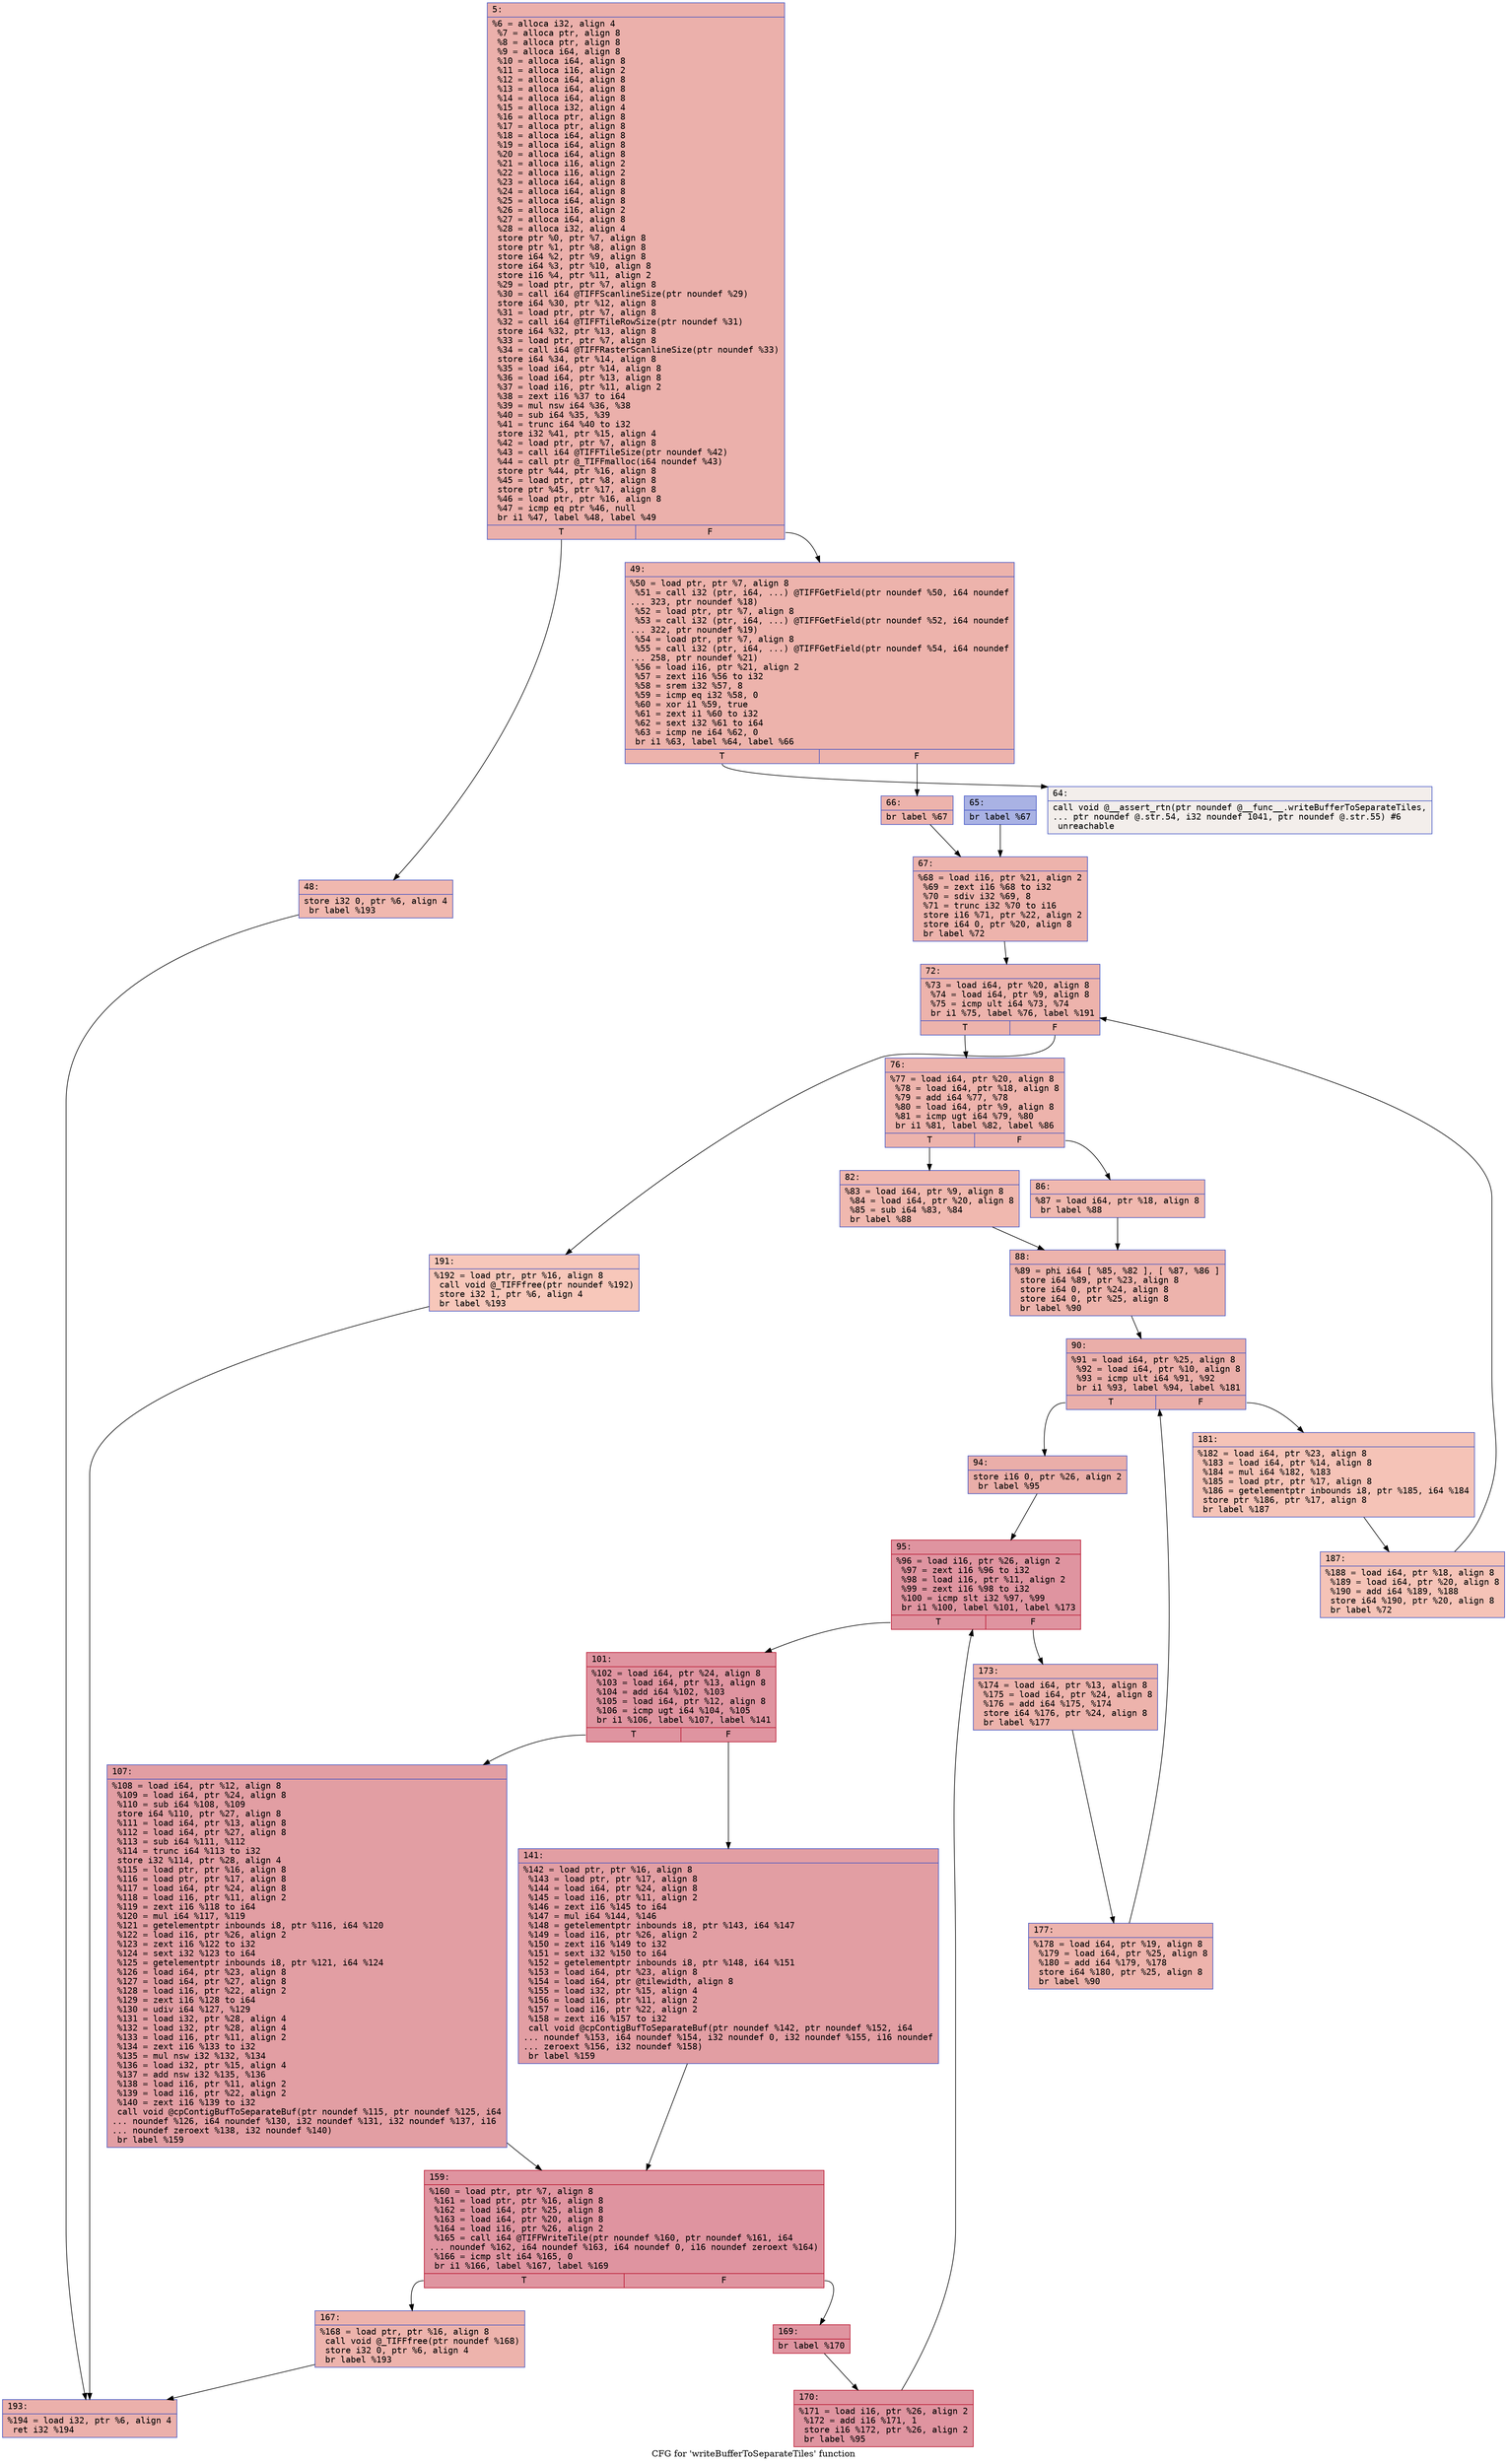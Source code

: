 digraph "CFG for 'writeBufferToSeparateTiles' function" {
	label="CFG for 'writeBufferToSeparateTiles' function";

	Node0x600001c4afd0 [shape=record,color="#3d50c3ff", style=filled, fillcolor="#d24b4070" fontname="Courier",label="{5:\l|  %6 = alloca i32, align 4\l  %7 = alloca ptr, align 8\l  %8 = alloca ptr, align 8\l  %9 = alloca i64, align 8\l  %10 = alloca i64, align 8\l  %11 = alloca i16, align 2\l  %12 = alloca i64, align 8\l  %13 = alloca i64, align 8\l  %14 = alloca i64, align 8\l  %15 = alloca i32, align 4\l  %16 = alloca ptr, align 8\l  %17 = alloca ptr, align 8\l  %18 = alloca i64, align 8\l  %19 = alloca i64, align 8\l  %20 = alloca i64, align 8\l  %21 = alloca i16, align 2\l  %22 = alloca i16, align 2\l  %23 = alloca i64, align 8\l  %24 = alloca i64, align 8\l  %25 = alloca i64, align 8\l  %26 = alloca i16, align 2\l  %27 = alloca i64, align 8\l  %28 = alloca i32, align 4\l  store ptr %0, ptr %7, align 8\l  store ptr %1, ptr %8, align 8\l  store i64 %2, ptr %9, align 8\l  store i64 %3, ptr %10, align 8\l  store i16 %4, ptr %11, align 2\l  %29 = load ptr, ptr %7, align 8\l  %30 = call i64 @TIFFScanlineSize(ptr noundef %29)\l  store i64 %30, ptr %12, align 8\l  %31 = load ptr, ptr %7, align 8\l  %32 = call i64 @TIFFTileRowSize(ptr noundef %31)\l  store i64 %32, ptr %13, align 8\l  %33 = load ptr, ptr %7, align 8\l  %34 = call i64 @TIFFRasterScanlineSize(ptr noundef %33)\l  store i64 %34, ptr %14, align 8\l  %35 = load i64, ptr %14, align 8\l  %36 = load i64, ptr %13, align 8\l  %37 = load i16, ptr %11, align 2\l  %38 = zext i16 %37 to i64\l  %39 = mul nsw i64 %36, %38\l  %40 = sub i64 %35, %39\l  %41 = trunc i64 %40 to i32\l  store i32 %41, ptr %15, align 4\l  %42 = load ptr, ptr %7, align 8\l  %43 = call i64 @TIFFTileSize(ptr noundef %42)\l  %44 = call ptr @_TIFFmalloc(i64 noundef %43)\l  store ptr %44, ptr %16, align 8\l  %45 = load ptr, ptr %8, align 8\l  store ptr %45, ptr %17, align 8\l  %46 = load ptr, ptr %16, align 8\l  %47 = icmp eq ptr %46, null\l  br i1 %47, label %48, label %49\l|{<s0>T|<s1>F}}"];
	Node0x600001c4afd0:s0 -> Node0x600001c4b020[tooltip="5 -> 48\nProbability 37.50%" ];
	Node0x600001c4afd0:s1 -> Node0x600001c4b070[tooltip="5 -> 49\nProbability 62.50%" ];
	Node0x600001c4b020 [shape=record,color="#3d50c3ff", style=filled, fillcolor="#dc5d4a70" fontname="Courier",label="{48:\l|  store i32 0, ptr %6, align 4\l  br label %193\l}"];
	Node0x600001c4b020 -> Node0x600001c4b840[tooltip="48 -> 193\nProbability 100.00%" ];
	Node0x600001c4b070 [shape=record,color="#3d50c3ff", style=filled, fillcolor="#d6524470" fontname="Courier",label="{49:\l|  %50 = load ptr, ptr %7, align 8\l  %51 = call i32 (ptr, i64, ...) @TIFFGetField(ptr noundef %50, i64 noundef\l... 323, ptr noundef %18)\l  %52 = load ptr, ptr %7, align 8\l  %53 = call i32 (ptr, i64, ...) @TIFFGetField(ptr noundef %52, i64 noundef\l... 322, ptr noundef %19)\l  %54 = load ptr, ptr %7, align 8\l  %55 = call i32 (ptr, i64, ...) @TIFFGetField(ptr noundef %54, i64 noundef\l... 258, ptr noundef %21)\l  %56 = load i16, ptr %21, align 2\l  %57 = zext i16 %56 to i32\l  %58 = srem i32 %57, 8\l  %59 = icmp eq i32 %58, 0\l  %60 = xor i1 %59, true\l  %61 = zext i1 %60 to i32\l  %62 = sext i32 %61 to i64\l  %63 = icmp ne i64 %62, 0\l  br i1 %63, label %64, label %66\l|{<s0>T|<s1>F}}"];
	Node0x600001c4b070:s0 -> Node0x600001c4b0c0[tooltip="49 -> 64\nProbability 0.00%" ];
	Node0x600001c4b070:s1 -> Node0x600001c4b160[tooltip="49 -> 66\nProbability 100.00%" ];
	Node0x600001c4b0c0 [shape=record,color="#3d50c3ff", style=filled, fillcolor="#e5d8d170" fontname="Courier",label="{64:\l|  call void @__assert_rtn(ptr noundef @__func__.writeBufferToSeparateTiles,\l... ptr noundef @.str.54, i32 noundef 1041, ptr noundef @.str.55) #6\l  unreachable\l}"];
	Node0x600001c4b110 [shape=record,color="#3d50c3ff", style=filled, fillcolor="#3d50c370" fontname="Courier",label="{65:\l|  br label %67\l}"];
	Node0x600001c4b110 -> Node0x600001c4b1b0[tooltip="65 -> 67\nProbability 100.00%" ];
	Node0x600001c4b160 [shape=record,color="#3d50c3ff", style=filled, fillcolor="#d6524470" fontname="Courier",label="{66:\l|  br label %67\l}"];
	Node0x600001c4b160 -> Node0x600001c4b1b0[tooltip="66 -> 67\nProbability 100.00%" ];
	Node0x600001c4b1b0 [shape=record,color="#3d50c3ff", style=filled, fillcolor="#d6524470" fontname="Courier",label="{67:\l|  %68 = load i16, ptr %21, align 2\l  %69 = zext i16 %68 to i32\l  %70 = sdiv i32 %69, 8\l  %71 = trunc i32 %70 to i16\l  store i16 %71, ptr %22, align 2\l  store i64 0, ptr %20, align 8\l  br label %72\l}"];
	Node0x600001c4b1b0 -> Node0x600001c4b200[tooltip="67 -> 72\nProbability 100.00%" ];
	Node0x600001c4b200 [shape=record,color="#3d50c3ff", style=filled, fillcolor="#d6524470" fontname="Courier",label="{72:\l|  %73 = load i64, ptr %20, align 8\l  %74 = load i64, ptr %9, align 8\l  %75 = icmp ult i64 %73, %74\l  br i1 %75, label %76, label %191\l|{<s0>T|<s1>F}}"];
	Node0x600001c4b200:s0 -> Node0x600001c4b250[tooltip="72 -> 76\nProbability 96.88%" ];
	Node0x600001c4b200:s1 -> Node0x600001c4b7f0[tooltip="72 -> 191\nProbability 3.12%" ];
	Node0x600001c4b250 [shape=record,color="#3d50c3ff", style=filled, fillcolor="#d6524470" fontname="Courier",label="{76:\l|  %77 = load i64, ptr %20, align 8\l  %78 = load i64, ptr %18, align 8\l  %79 = add i64 %77, %78\l  %80 = load i64, ptr %9, align 8\l  %81 = icmp ugt i64 %79, %80\l  br i1 %81, label %82, label %86\l|{<s0>T|<s1>F}}"];
	Node0x600001c4b250:s0 -> Node0x600001c4b2a0[tooltip="76 -> 82\nProbability 50.00%" ];
	Node0x600001c4b250:s1 -> Node0x600001c4b2f0[tooltip="76 -> 86\nProbability 50.00%" ];
	Node0x600001c4b2a0 [shape=record,color="#3d50c3ff", style=filled, fillcolor="#dc5d4a70" fontname="Courier",label="{82:\l|  %83 = load i64, ptr %9, align 8\l  %84 = load i64, ptr %20, align 8\l  %85 = sub i64 %83, %84\l  br label %88\l}"];
	Node0x600001c4b2a0 -> Node0x600001c4b340[tooltip="82 -> 88\nProbability 100.00%" ];
	Node0x600001c4b2f0 [shape=record,color="#3d50c3ff", style=filled, fillcolor="#dc5d4a70" fontname="Courier",label="{86:\l|  %87 = load i64, ptr %18, align 8\l  br label %88\l}"];
	Node0x600001c4b2f0 -> Node0x600001c4b340[tooltip="86 -> 88\nProbability 100.00%" ];
	Node0x600001c4b340 [shape=record,color="#3d50c3ff", style=filled, fillcolor="#d6524470" fontname="Courier",label="{88:\l|  %89 = phi i64 [ %85, %82 ], [ %87, %86 ]\l  store i64 %89, ptr %23, align 8\l  store i64 0, ptr %24, align 8\l  store i64 0, ptr %25, align 8\l  br label %90\l}"];
	Node0x600001c4b340 -> Node0x600001c4b390[tooltip="88 -> 90\nProbability 100.00%" ];
	Node0x600001c4b390 [shape=record,color="#3d50c3ff", style=filled, fillcolor="#d0473d70" fontname="Courier",label="{90:\l|  %91 = load i64, ptr %25, align 8\l  %92 = load i64, ptr %10, align 8\l  %93 = icmp ult i64 %91, %92\l  br i1 %93, label %94, label %181\l|{<s0>T|<s1>F}}"];
	Node0x600001c4b390:s0 -> Node0x600001c4b3e0[tooltip="90 -> 94\nProbability 96.88%" ];
	Node0x600001c4b390:s1 -> Node0x600001c4b750[tooltip="90 -> 181\nProbability 3.12%" ];
	Node0x600001c4b3e0 [shape=record,color="#3d50c3ff", style=filled, fillcolor="#d0473d70" fontname="Courier",label="{94:\l|  store i16 0, ptr %26, align 2\l  br label %95\l}"];
	Node0x600001c4b3e0 -> Node0x600001c4b430[tooltip="94 -> 95\nProbability 100.00%" ];
	Node0x600001c4b430 [shape=record,color="#b70d28ff", style=filled, fillcolor="#b70d2870" fontname="Courier",label="{95:\l|  %96 = load i16, ptr %26, align 2\l  %97 = zext i16 %96 to i32\l  %98 = load i16, ptr %11, align 2\l  %99 = zext i16 %98 to i32\l  %100 = icmp slt i32 %97, %99\l  br i1 %100, label %101, label %173\l|{<s0>T|<s1>F}}"];
	Node0x600001c4b430:s0 -> Node0x600001c4b480[tooltip="95 -> 101\nProbability 96.88%" ];
	Node0x600001c4b430:s1 -> Node0x600001c4b6b0[tooltip="95 -> 173\nProbability 3.12%" ];
	Node0x600001c4b480 [shape=record,color="#b70d28ff", style=filled, fillcolor="#b70d2870" fontname="Courier",label="{101:\l|  %102 = load i64, ptr %24, align 8\l  %103 = load i64, ptr %13, align 8\l  %104 = add i64 %102, %103\l  %105 = load i64, ptr %12, align 8\l  %106 = icmp ugt i64 %104, %105\l  br i1 %106, label %107, label %141\l|{<s0>T|<s1>F}}"];
	Node0x600001c4b480:s0 -> Node0x600001c4b4d0[tooltip="101 -> 107\nProbability 50.00%" ];
	Node0x600001c4b480:s1 -> Node0x600001c4b520[tooltip="101 -> 141\nProbability 50.00%" ];
	Node0x600001c4b4d0 [shape=record,color="#3d50c3ff", style=filled, fillcolor="#be242e70" fontname="Courier",label="{107:\l|  %108 = load i64, ptr %12, align 8\l  %109 = load i64, ptr %24, align 8\l  %110 = sub i64 %108, %109\l  store i64 %110, ptr %27, align 8\l  %111 = load i64, ptr %13, align 8\l  %112 = load i64, ptr %27, align 8\l  %113 = sub i64 %111, %112\l  %114 = trunc i64 %113 to i32\l  store i32 %114, ptr %28, align 4\l  %115 = load ptr, ptr %16, align 8\l  %116 = load ptr, ptr %17, align 8\l  %117 = load i64, ptr %24, align 8\l  %118 = load i16, ptr %11, align 2\l  %119 = zext i16 %118 to i64\l  %120 = mul i64 %117, %119\l  %121 = getelementptr inbounds i8, ptr %116, i64 %120\l  %122 = load i16, ptr %26, align 2\l  %123 = zext i16 %122 to i32\l  %124 = sext i32 %123 to i64\l  %125 = getelementptr inbounds i8, ptr %121, i64 %124\l  %126 = load i64, ptr %23, align 8\l  %127 = load i64, ptr %27, align 8\l  %128 = load i16, ptr %22, align 2\l  %129 = zext i16 %128 to i64\l  %130 = udiv i64 %127, %129\l  %131 = load i32, ptr %28, align 4\l  %132 = load i32, ptr %28, align 4\l  %133 = load i16, ptr %11, align 2\l  %134 = zext i16 %133 to i32\l  %135 = mul nsw i32 %132, %134\l  %136 = load i32, ptr %15, align 4\l  %137 = add nsw i32 %135, %136\l  %138 = load i16, ptr %11, align 2\l  %139 = load i16, ptr %22, align 2\l  %140 = zext i16 %139 to i32\l  call void @cpContigBufToSeparateBuf(ptr noundef %115, ptr noundef %125, i64\l... noundef %126, i64 noundef %130, i32 noundef %131, i32 noundef %137, i16\l... noundef zeroext %138, i32 noundef %140)\l  br label %159\l}"];
	Node0x600001c4b4d0 -> Node0x600001c4b570[tooltip="107 -> 159\nProbability 100.00%" ];
	Node0x600001c4b520 [shape=record,color="#3d50c3ff", style=filled, fillcolor="#be242e70" fontname="Courier",label="{141:\l|  %142 = load ptr, ptr %16, align 8\l  %143 = load ptr, ptr %17, align 8\l  %144 = load i64, ptr %24, align 8\l  %145 = load i16, ptr %11, align 2\l  %146 = zext i16 %145 to i64\l  %147 = mul i64 %144, %146\l  %148 = getelementptr inbounds i8, ptr %143, i64 %147\l  %149 = load i16, ptr %26, align 2\l  %150 = zext i16 %149 to i32\l  %151 = sext i32 %150 to i64\l  %152 = getelementptr inbounds i8, ptr %148, i64 %151\l  %153 = load i64, ptr %23, align 8\l  %154 = load i64, ptr @tilewidth, align 8\l  %155 = load i32, ptr %15, align 4\l  %156 = load i16, ptr %11, align 2\l  %157 = load i16, ptr %22, align 2\l  %158 = zext i16 %157 to i32\l  call void @cpContigBufToSeparateBuf(ptr noundef %142, ptr noundef %152, i64\l... noundef %153, i64 noundef %154, i32 noundef 0, i32 noundef %155, i16 noundef\l... zeroext %156, i32 noundef %158)\l  br label %159\l}"];
	Node0x600001c4b520 -> Node0x600001c4b570[tooltip="141 -> 159\nProbability 100.00%" ];
	Node0x600001c4b570 [shape=record,color="#b70d28ff", style=filled, fillcolor="#b70d2870" fontname="Courier",label="{159:\l|  %160 = load ptr, ptr %7, align 8\l  %161 = load ptr, ptr %16, align 8\l  %162 = load i64, ptr %25, align 8\l  %163 = load i64, ptr %20, align 8\l  %164 = load i16, ptr %26, align 2\l  %165 = call i64 @TIFFWriteTile(ptr noundef %160, ptr noundef %161, i64\l... noundef %162, i64 noundef %163, i64 noundef 0, i16 noundef zeroext %164)\l  %166 = icmp slt i64 %165, 0\l  br i1 %166, label %167, label %169\l|{<s0>T|<s1>F}}"];
	Node0x600001c4b570:s0 -> Node0x600001c4b5c0[tooltip="159 -> 167\nProbability 3.12%" ];
	Node0x600001c4b570:s1 -> Node0x600001c4b610[tooltip="159 -> 169\nProbability 96.88%" ];
	Node0x600001c4b5c0 [shape=record,color="#3d50c3ff", style=filled, fillcolor="#d6524470" fontname="Courier",label="{167:\l|  %168 = load ptr, ptr %16, align 8\l  call void @_TIFFfree(ptr noundef %168)\l  store i32 0, ptr %6, align 4\l  br label %193\l}"];
	Node0x600001c4b5c0 -> Node0x600001c4b840[tooltip="167 -> 193\nProbability 100.00%" ];
	Node0x600001c4b610 [shape=record,color="#b70d28ff", style=filled, fillcolor="#b70d2870" fontname="Courier",label="{169:\l|  br label %170\l}"];
	Node0x600001c4b610 -> Node0x600001c4b660[tooltip="169 -> 170\nProbability 100.00%" ];
	Node0x600001c4b660 [shape=record,color="#b70d28ff", style=filled, fillcolor="#b70d2870" fontname="Courier",label="{170:\l|  %171 = load i16, ptr %26, align 2\l  %172 = add i16 %171, 1\l  store i16 %172, ptr %26, align 2\l  br label %95\l}"];
	Node0x600001c4b660 -> Node0x600001c4b430[tooltip="170 -> 95\nProbability 100.00%" ];
	Node0x600001c4b6b0 [shape=record,color="#3d50c3ff", style=filled, fillcolor="#d6524470" fontname="Courier",label="{173:\l|  %174 = load i64, ptr %13, align 8\l  %175 = load i64, ptr %24, align 8\l  %176 = add i64 %175, %174\l  store i64 %176, ptr %24, align 8\l  br label %177\l}"];
	Node0x600001c4b6b0 -> Node0x600001c4b700[tooltip="173 -> 177\nProbability 100.00%" ];
	Node0x600001c4b700 [shape=record,color="#3d50c3ff", style=filled, fillcolor="#d6524470" fontname="Courier",label="{177:\l|  %178 = load i64, ptr %19, align 8\l  %179 = load i64, ptr %25, align 8\l  %180 = add i64 %179, %178\l  store i64 %180, ptr %25, align 8\l  br label %90\l}"];
	Node0x600001c4b700 -> Node0x600001c4b390[tooltip="177 -> 90\nProbability 100.00%" ];
	Node0x600001c4b750 [shape=record,color="#3d50c3ff", style=filled, fillcolor="#e8765c70" fontname="Courier",label="{181:\l|  %182 = load i64, ptr %23, align 8\l  %183 = load i64, ptr %14, align 8\l  %184 = mul i64 %182, %183\l  %185 = load ptr, ptr %17, align 8\l  %186 = getelementptr inbounds i8, ptr %185, i64 %184\l  store ptr %186, ptr %17, align 8\l  br label %187\l}"];
	Node0x600001c4b750 -> Node0x600001c4b7a0[tooltip="181 -> 187\nProbability 100.00%" ];
	Node0x600001c4b7a0 [shape=record,color="#3d50c3ff", style=filled, fillcolor="#e8765c70" fontname="Courier",label="{187:\l|  %188 = load i64, ptr %18, align 8\l  %189 = load i64, ptr %20, align 8\l  %190 = add i64 %189, %188\l  store i64 %190, ptr %20, align 8\l  br label %72\l}"];
	Node0x600001c4b7a0 -> Node0x600001c4b200[tooltip="187 -> 72\nProbability 100.00%" ];
	Node0x600001c4b7f0 [shape=record,color="#3d50c3ff", style=filled, fillcolor="#ec7f6370" fontname="Courier",label="{191:\l|  %192 = load ptr, ptr %16, align 8\l  call void @_TIFFfree(ptr noundef %192)\l  store i32 1, ptr %6, align 4\l  br label %193\l}"];
	Node0x600001c4b7f0 -> Node0x600001c4b840[tooltip="191 -> 193\nProbability 100.00%" ];
	Node0x600001c4b840 [shape=record,color="#3d50c3ff", style=filled, fillcolor="#d24b4070" fontname="Courier",label="{193:\l|  %194 = load i32, ptr %6, align 4\l  ret i32 %194\l}"];
}
